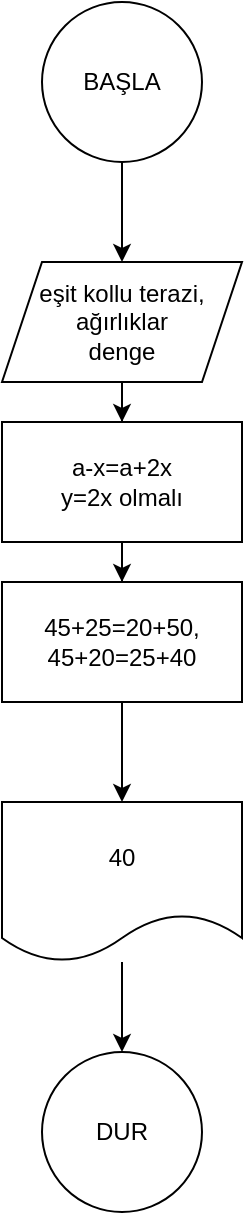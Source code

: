 <mxfile version="15.0.3" type="device"><diagram id="DIjGxjLDbBQKOqH8luvj" name="Page-1"><mxGraphModel dx="1248" dy="677" grid="1" gridSize="10" guides="1" tooltips="1" connect="1" arrows="1" fold="1" page="1" pageScale="1" pageWidth="827" pageHeight="1169" math="0" shadow="0"><root><mxCell id="0"/><mxCell id="1" parent="0"/><mxCell id="RyTMuXdhgff5RS_N4Ndt-1" value="DUR" style="ellipse;whiteSpace=wrap;html=1;aspect=fixed;" vertex="1" parent="1"><mxGeometry x="370" y="545" width="80" height="80" as="geometry"/></mxCell><mxCell id="RyTMuXdhgff5RS_N4Ndt-4" value="" style="edgeStyle=orthogonalEdgeStyle;rounded=0;orthogonalLoop=1;jettySize=auto;html=1;" edge="1" parent="1" source="RyTMuXdhgff5RS_N4Ndt-2" target="RyTMuXdhgff5RS_N4Ndt-3"><mxGeometry relative="1" as="geometry"/></mxCell><mxCell id="RyTMuXdhgff5RS_N4Ndt-2" value="BAŞLA" style="ellipse;whiteSpace=wrap;html=1;aspect=fixed;" vertex="1" parent="1"><mxGeometry x="370" y="20" width="80" height="80" as="geometry"/></mxCell><mxCell id="RyTMuXdhgff5RS_N4Ndt-11" value="" style="edgeStyle=orthogonalEdgeStyle;rounded=0;orthogonalLoop=1;jettySize=auto;html=1;" edge="1" parent="1" source="RyTMuXdhgff5RS_N4Ndt-3" target="RyTMuXdhgff5RS_N4Ndt-10"><mxGeometry relative="1" as="geometry"/></mxCell><mxCell id="RyTMuXdhgff5RS_N4Ndt-3" value="eşit kollu terazi,&lt;br&gt;ağırlıklar&lt;br&gt;denge" style="shape=parallelogram;perimeter=parallelogramPerimeter;whiteSpace=wrap;html=1;fixedSize=1;" vertex="1" parent="1"><mxGeometry x="350" y="150" width="120" height="60" as="geometry"/></mxCell><mxCell id="RyTMuXdhgff5RS_N4Ndt-8" value="" style="edgeStyle=orthogonalEdgeStyle;rounded=0;orthogonalLoop=1;jettySize=auto;html=1;" edge="1" parent="1" source="RyTMuXdhgff5RS_N4Ndt-5" target="RyTMuXdhgff5RS_N4Ndt-7"><mxGeometry relative="1" as="geometry"/></mxCell><mxCell id="RyTMuXdhgff5RS_N4Ndt-5" value="45+25=20+50,&lt;br&gt;45+20=25+40" style="rounded=0;whiteSpace=wrap;html=1;" vertex="1" parent="1"><mxGeometry x="350" y="310" width="120" height="60" as="geometry"/></mxCell><mxCell id="RyTMuXdhgff5RS_N4Ndt-9" value="" style="edgeStyle=orthogonalEdgeStyle;rounded=0;orthogonalLoop=1;jettySize=auto;html=1;" edge="1" parent="1" source="RyTMuXdhgff5RS_N4Ndt-7" target="RyTMuXdhgff5RS_N4Ndt-1"><mxGeometry relative="1" as="geometry"/></mxCell><mxCell id="RyTMuXdhgff5RS_N4Ndt-7" value="40" style="shape=document;whiteSpace=wrap;html=1;boundedLbl=1;" vertex="1" parent="1"><mxGeometry x="350" y="420" width="120" height="80" as="geometry"/></mxCell><mxCell id="RyTMuXdhgff5RS_N4Ndt-12" value="" style="edgeStyle=orthogonalEdgeStyle;rounded=0;orthogonalLoop=1;jettySize=auto;html=1;" edge="1" parent="1" source="RyTMuXdhgff5RS_N4Ndt-10" target="RyTMuXdhgff5RS_N4Ndt-5"><mxGeometry relative="1" as="geometry"/></mxCell><mxCell id="RyTMuXdhgff5RS_N4Ndt-10" value="a-x=a+2x&lt;br&gt;y=2x olmalı" style="rounded=0;whiteSpace=wrap;html=1;" vertex="1" parent="1"><mxGeometry x="350" y="230" width="120" height="60" as="geometry"/></mxCell></root></mxGraphModel></diagram></mxfile>